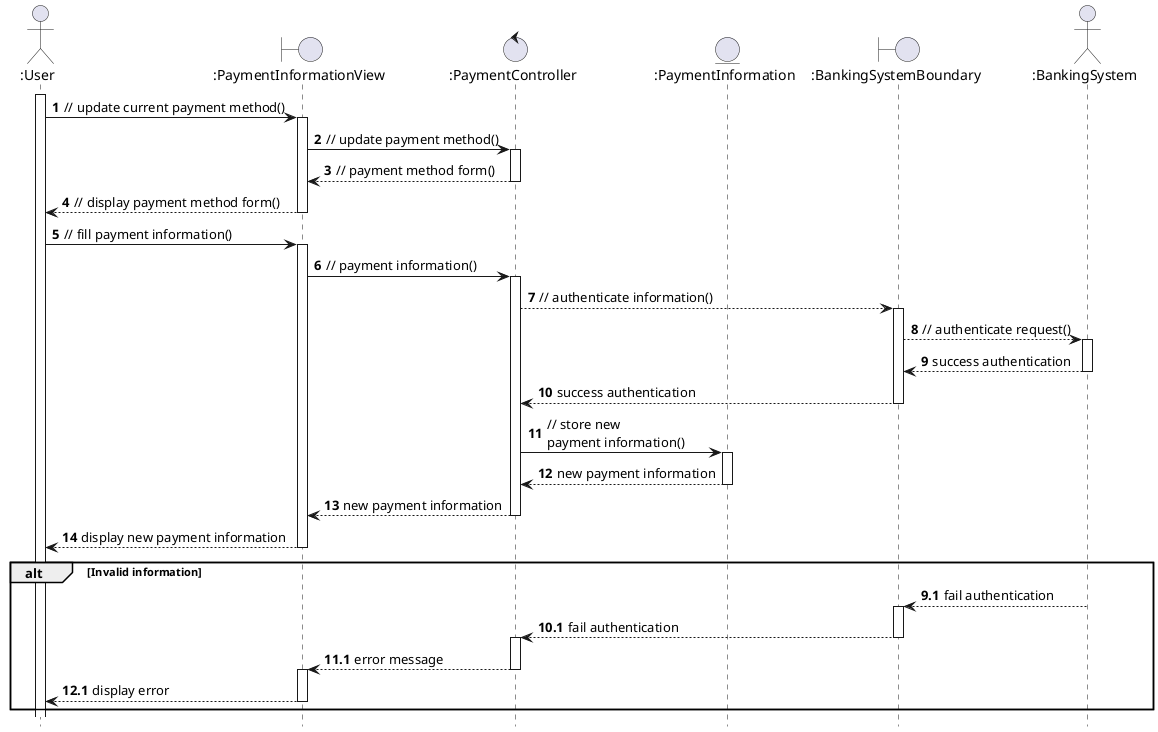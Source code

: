 @startuml
hide footbox

autonumber

actor ":User" as User
boundary ":PaymentInformationView" as PaymentInformationView
control ":PaymentController" as PaymentController
entity ":PaymentInformation" as PaymentInformation
boundary ":BankingSystemBoundary" as BankingSystemBoundary
actor ":BankingSystem" as BankingSystem

User ++
  User -> PaymentInformationView : // update current payment method()
  activate PaymentInformationView
    PaymentInformationView -> PaymentController : // update payment method()
    activate PaymentController
      PaymentController --> PaymentInformationView: // payment method form()
    deactivate PaymentController
    PaymentInformationView --> User: // display payment method form()
  deactivate PaymentInformationView
  User -> PaymentInformationView: // fill payment information()
  activate PaymentInformationView
    PaymentInformationView -> PaymentController: // payment information()
    activate PaymentController
      PaymentController --> BankingSystemBoundary: // authenticate information()
      activate BankingSystemBoundary
        BankingSystemBoundary --> BankingSystem: // authenticate request()
        activate BankingSystem
          BankingSystem --> BankingSystemBoundary: success authentication
        deactivate BankingSystem
        BankingSystemBoundary --> PaymentController: success authentication
      deactivate BankingSystemBoundary
      PaymentController -> PaymentInformation: // store new \npayment information()
      activate PaymentInformation
        PaymentInformation --> PaymentController: new payment information
      deactivate PaymentInformation
      PaymentController --> PaymentInformationView: new payment information
    deactivate PaymentController
    PaymentInformationView --> User: display new payment information
  deactivate PaymentInformationView

alt Invalid information
  autonumber 9.1
  BankingSystem --> BankingSystemBoundary: fail authentication
  autonumber inc A
  activate BankingSystemBoundary
    BankingSystemBoundary --> PaymentController: fail authentication
    autonumber inc A
  deactivate BankingSystemBoundary
  activate PaymentController
    PaymentController --> PaymentInformationView: error message
    autonumber inc A
  deactivate PaymentController
  activate PaymentInformationView
    PaymentInformationView --> User: display error
    autonumber inc A
  deactivate PaymentInformationView
end

@enduml